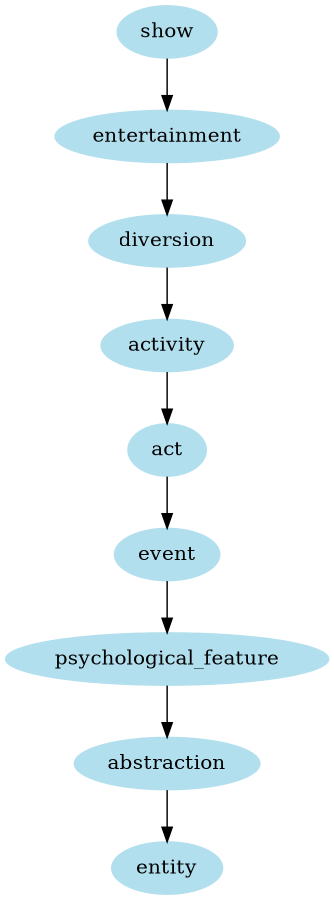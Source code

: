 digraph unix {
	node [color=lightblue2 style=filled]
	size="6,6"
	show -> entertainment
	entertainment -> diversion
	diversion -> activity
	activity -> act
	act -> event
	event -> psychological_feature
	psychological_feature -> abstraction
	abstraction -> entity
}
